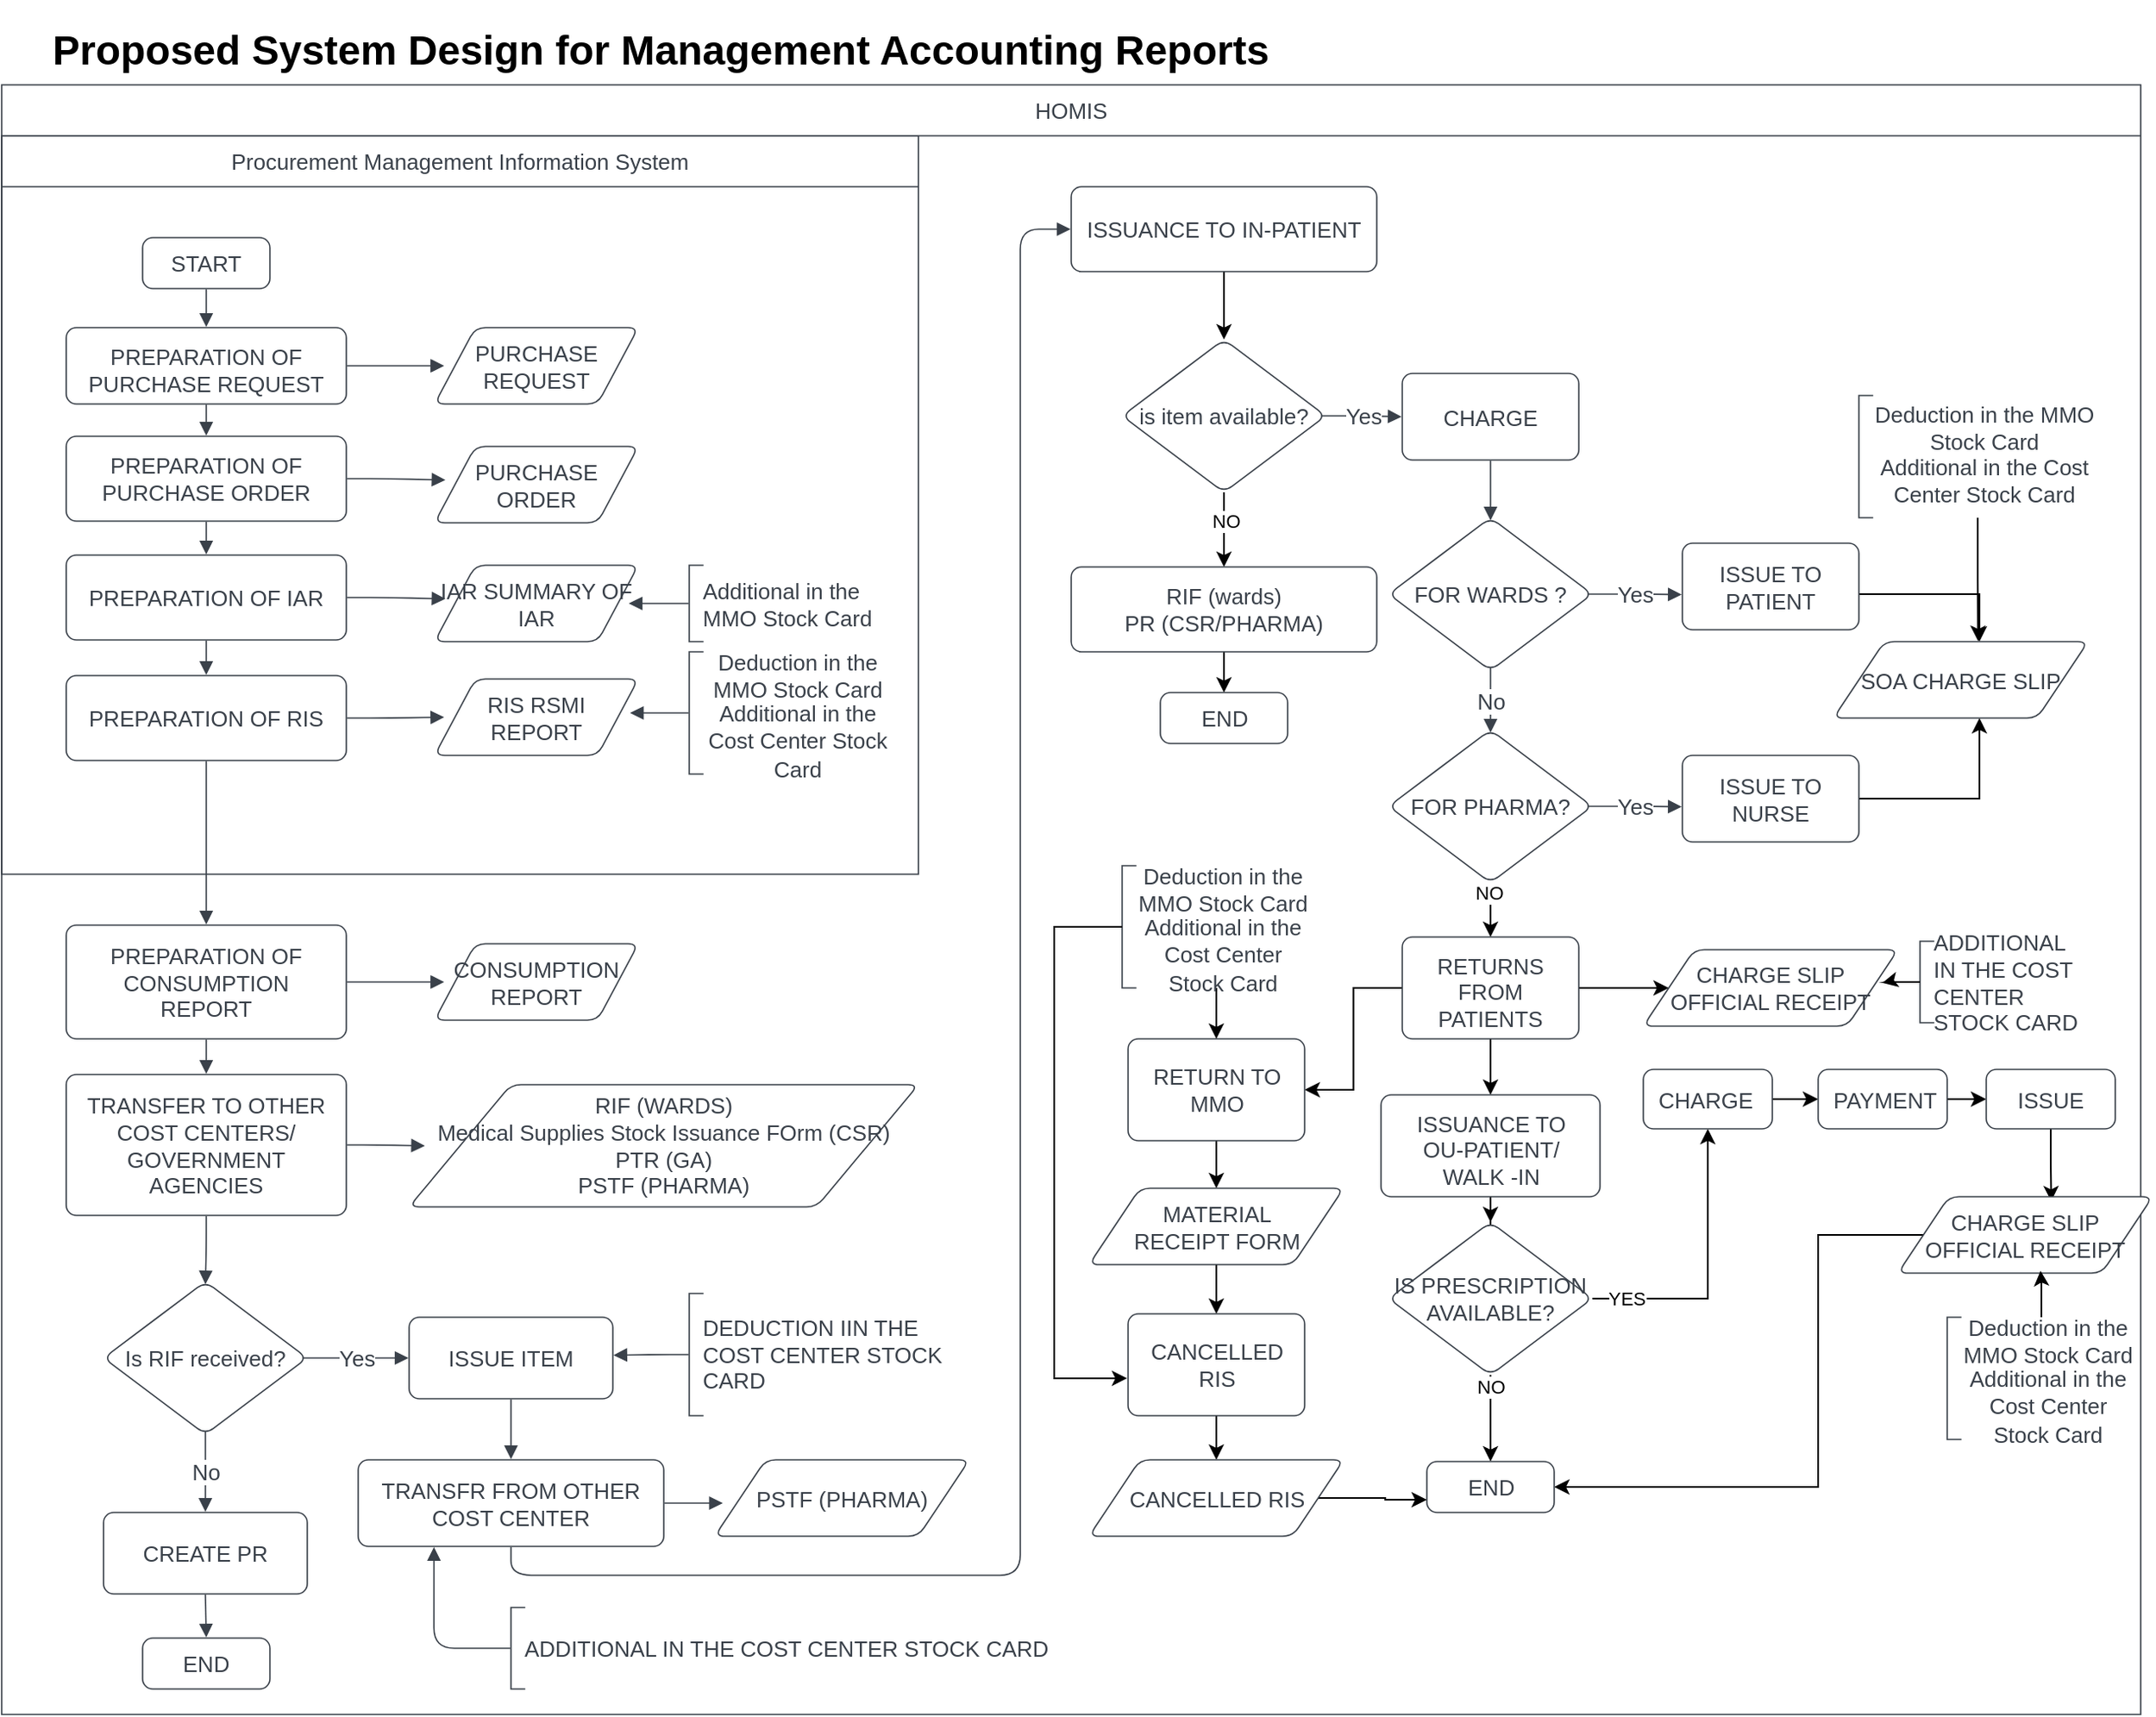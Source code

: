 <mxfile version="21.5.0" type="github">
  <diagram name="Page-1" id="J0lyRj6n2_-u4ndbuz0H">
    <mxGraphModel dx="1195" dy="1730" grid="1" gridSize="10" guides="1" tooltips="1" connect="1" arrows="1" fold="1" page="1" pageScale="1" pageWidth="850" pageHeight="1100" math="0" shadow="0">
      <root>
        <mxCell id="0" />
        <mxCell id="1" parent="0" />
        <mxCell id="qVswXqrrGsFflSgT77Yx-1" value="" style="fillColor=none;strokeColor=none;pointerEvents=0;fontStyle=0;html=1;whiteSpace=wrap;container=1;collapsible=0;childLayout=stackLayout;resizeParent=1;dropTarget=0;fontSize=13;spacing=0;strokeOpacity=100;fillOpacity=100;rounded=1;absoluteArcSize=1;arcSize=12;strokeWidth=0.8;" vertex="1" parent="1">
          <mxGeometry x="30" y="60" width="540" height="435" as="geometry" />
        </mxCell>
        <mxCell id="qVswXqrrGsFflSgT77Yx-2" value="Procurement Management Information System" style="swimlane;html=1;whiteSpace=wrap;connectable=0;fontStyle=0;startSize=30;dropTarget=0;rounded=0;spacing=0;strokeColor=#3a414a;strokeOpacity=100;fillOpacity=100;fillColor=#ffffff;strokeWidth=0.8;container=1;pointerEvents=0;collapsible=0;recursiveResize=0;fontSize=13;fontColor=#3a414a;align=center;" vertex="1" parent="qVswXqrrGsFflSgT77Yx-1">
          <mxGeometry width="540" height="435" as="geometry" />
        </mxCell>
        <mxCell id="qVswXqrrGsFflSgT77Yx-3" value="START" style="html=1;overflow=block;blockSpacing=1;whiteSpace=wrap;fontSize=13;fontColor=#3a414a;align=center;spacing=3.8;strokeColor=#3a414a;strokeOpacity=100;fillOpacity=100;rounded=1;absoluteArcSize=1;arcSize=12;fillColor=#ffffff;strokeWidth=0.8;lucidId=2fs9UQbkpLP_;" vertex="1" parent="1">
          <mxGeometry x="113" y="120" width="75" height="30" as="geometry" />
        </mxCell>
        <mxCell id="qVswXqrrGsFflSgT77Yx-4" value="PREPARATION OF PURCHASE REQUEST" style="html=1;overflow=block;blockSpacing=1;whiteSpace=wrap;fontSize=13;fontColor=#3a414a;align=center;spacing=9;strokeColor=#3a414a;strokeOpacity=100;fillOpacity=100;rounded=1;absoluteArcSize=1;arcSize=12;fillColor=#ffffff;strokeWidth=0.8;lucidId=ogs9_VXGJzux;" vertex="1" parent="1">
          <mxGeometry x="68" y="173" width="165" height="45" as="geometry" />
        </mxCell>
        <mxCell id="qVswXqrrGsFflSgT77Yx-5" value="PREPARATION OF PURCHASE ORDER" style="html=1;overflow=block;blockSpacing=1;whiteSpace=wrap;fontSize=13;fontColor=#3a414a;align=center;spacing=9;strokeColor=#3a414a;strokeOpacity=100;fillOpacity=100;rounded=1;absoluteArcSize=1;arcSize=12;fillColor=#ffffff;strokeWidth=0.8;lucidId=Ehs9~Ryh2CZX;" vertex="1" parent="1">
          <mxGeometry x="68" y="237" width="165" height="50" as="geometry" />
        </mxCell>
        <mxCell id="qVswXqrrGsFflSgT77Yx-6" value="" style="html=1;jettySize=18;whiteSpace=wrap;fontSize=13;strokeColor=#3a414a;strokeOpacity=100;strokeWidth=0.8;rounded=1;arcSize=24;edgeStyle=orthogonalEdgeStyle;startArrow=none;endArrow=block;endFill=1;exitX=0.5;exitY=1.013;exitPerimeter=0;entryX=0.5;entryY=-0.008;entryPerimeter=0;lucidId=0Ts9bPCegK2P;" edge="1" parent="1" source="qVswXqrrGsFflSgT77Yx-3" target="qVswXqrrGsFflSgT77Yx-4">
          <mxGeometry width="100" height="100" relative="1" as="geometry">
            <Array as="points" />
          </mxGeometry>
        </mxCell>
        <mxCell id="qVswXqrrGsFflSgT77Yx-7" value="" style="html=1;jettySize=18;whiteSpace=wrap;fontSize=13;strokeColor=#3a414a;strokeOpacity=100;strokeWidth=0.8;rounded=1;arcSize=24;edgeStyle=orthogonalEdgeStyle;startArrow=none;endArrow=block;endFill=1;exitX=0.5;exitY=1.008;exitPerimeter=0;entryX=0.5;entryY=-0.007;entryPerimeter=0;lucidId=-Ts9mlz6nutN;" edge="1" parent="1" source="qVswXqrrGsFflSgT77Yx-4" target="qVswXqrrGsFflSgT77Yx-5">
          <mxGeometry width="100" height="100" relative="1" as="geometry">
            <Array as="points" />
          </mxGeometry>
        </mxCell>
        <mxCell id="qVswXqrrGsFflSgT77Yx-8" value="PURCHASE REQUEST" style="html=1;overflow=block;blockSpacing=1;whiteSpace=wrap;shape=parallelogram;perimeter=parallelogramPerimeter;anchorPointDirection=0;fontSize=13;fontColor=#3a414a;align=center;spacing=3.8;strokeColor=#3a414a;strokeOpacity=100;fillOpacity=100;rounded=1;absoluteArcSize=1;arcSize=12;fillColor=#ffffff;strokeWidth=0.8;lucidId=UVs9wLl9qu2Y;" vertex="1" parent="1">
          <mxGeometry x="285" y="173" width="120" height="45" as="geometry" />
        </mxCell>
        <mxCell id="qVswXqrrGsFflSgT77Yx-9" value="PURCHASE ORDER" style="html=1;overflow=block;blockSpacing=1;whiteSpace=wrap;shape=parallelogram;perimeter=parallelogramPerimeter;anchorPointDirection=0;fontSize=13;fontColor=#3a414a;align=center;spacing=3.8;strokeColor=#3a414a;strokeOpacity=100;fillOpacity=100;rounded=1;absoluteArcSize=1;arcSize=12;fillColor=#ffffff;strokeWidth=0.8;lucidId=-Vs9KuD~k-B.;" vertex="1" parent="1">
          <mxGeometry x="285" y="243" width="120" height="45" as="geometry" />
        </mxCell>
        <mxCell id="qVswXqrrGsFflSgT77Yx-10" value="" style="html=1;jettySize=18;whiteSpace=wrap;fontSize=13;strokeColor=#3a414a;strokeOpacity=100;strokeWidth=0.8;rounded=1;arcSize=24;edgeStyle=orthogonalEdgeStyle;startArrow=none;endArrow=block;endFill=1;exitX=1.002;exitY=0.5;exitPerimeter=0;entryX=0.047;entryY=0.5;entryPerimeter=0;lucidId=wWs9zzer59Nv;" edge="1" parent="1" source="qVswXqrrGsFflSgT77Yx-4" target="qVswXqrrGsFflSgT77Yx-8">
          <mxGeometry width="100" height="100" relative="1" as="geometry">
            <Array as="points" />
          </mxGeometry>
        </mxCell>
        <mxCell id="qVswXqrrGsFflSgT77Yx-11" value="" style="html=1;jettySize=18;whiteSpace=wrap;fontSize=13;strokeColor=#3a414a;strokeOpacity=100;strokeWidth=0.8;rounded=1;arcSize=24;edgeStyle=orthogonalEdgeStyle;startArrow=none;endArrow=block;endFill=1;exitX=1.002;exitY=0.5;exitPerimeter=0;entryX=0.053;entryY=0.44;entryPerimeter=0;lucidId=BWs9Htznbsrv;" edge="1" parent="1" source="qVswXqrrGsFflSgT77Yx-5" target="qVswXqrrGsFflSgT77Yx-9">
          <mxGeometry width="100" height="100" relative="1" as="geometry">
            <Array as="points" />
          </mxGeometry>
        </mxCell>
        <mxCell id="qVswXqrrGsFflSgT77Yx-12" value="PREPARATION OF IAR" style="html=1;overflow=block;blockSpacing=1;whiteSpace=wrap;fontSize=13;fontColor=#3a414a;align=center;spacing=9;strokeColor=#3a414a;strokeOpacity=100;fillOpacity=100;rounded=1;absoluteArcSize=1;arcSize=12;fillColor=#ffffff;strokeWidth=0.8;lucidId=RXs9OeCp4kVb;" vertex="1" parent="1">
          <mxGeometry x="68" y="307" width="165" height="50" as="geometry" />
        </mxCell>
        <mxCell id="qVswXqrrGsFflSgT77Yx-13" value="IAR SUMMARY OF IAR" style="html=1;overflow=block;blockSpacing=1;whiteSpace=wrap;shape=parallelogram;perimeter=parallelogramPerimeter;anchorPointDirection=0;fontSize=13;fontColor=#3a414a;align=center;spacing=3.8;strokeColor=#3a414a;strokeOpacity=100;fillOpacity=100;rounded=1;absoluteArcSize=1;arcSize=12;fillColor=#ffffff;strokeWidth=0.8;lucidId=gYs9m8~hJAxD;" vertex="1" parent="1">
          <mxGeometry x="285" y="313" width="120" height="45" as="geometry" />
        </mxCell>
        <mxCell id="qVswXqrrGsFflSgT77Yx-14" value="" style="html=1;jettySize=18;whiteSpace=wrap;fontSize=13;strokeColor=#3a414a;strokeOpacity=100;strokeWidth=0.8;rounded=1;arcSize=24;edgeStyle=orthogonalEdgeStyle;startArrow=none;endArrow=block;endFill=1;exitX=1.002;exitY=0.5;exitPerimeter=0;entryX=0.053;entryY=0.44;entryPerimeter=0;lucidId=yYs9_ldrX1Fi;" edge="1" parent="1" source="qVswXqrrGsFflSgT77Yx-12" target="qVswXqrrGsFflSgT77Yx-13">
          <mxGeometry width="100" height="100" relative="1" as="geometry">
            <Array as="points" />
          </mxGeometry>
        </mxCell>
        <mxCell id="qVswXqrrGsFflSgT77Yx-15" value="PREPARATION OF RIS" style="html=1;overflow=block;blockSpacing=1;whiteSpace=wrap;fontSize=13;fontColor=#3a414a;align=center;spacing=9;strokeColor=#3a414a;strokeOpacity=100;fillOpacity=100;rounded=1;absoluteArcSize=1;arcSize=12;fillColor=#ffffff;strokeWidth=0.8;lucidId=OYs974KPALUt;" vertex="1" parent="1">
          <mxGeometry x="68" y="378" width="165" height="50" as="geometry" />
        </mxCell>
        <mxCell id="qVswXqrrGsFflSgT77Yx-16" value="RIS RSMI REPORT" style="html=1;overflow=block;blockSpacing=1;whiteSpace=wrap;shape=parallelogram;perimeter=parallelogramPerimeter;anchorPointDirection=0;fontSize=13;fontColor=#3a414a;align=center;spacing=3.8;strokeColor=#3a414a;strokeOpacity=100;fillOpacity=100;rounded=1;absoluteArcSize=1;arcSize=12;fillColor=#ffffff;strokeWidth=0.8;lucidId=5Ys9VWO-W1IM;" vertex="1" parent="1">
          <mxGeometry x="285" y="380" width="120" height="45" as="geometry" />
        </mxCell>
        <mxCell id="qVswXqrrGsFflSgT77Yx-17" value="" style="html=1;jettySize=18;whiteSpace=wrap;fontSize=13;strokeColor=#3a414a;strokeOpacity=100;strokeWidth=0.8;rounded=1;arcSize=24;edgeStyle=orthogonalEdgeStyle;startArrow=none;endArrow=block;endFill=1;exitX=1.002;exitY=0.5;exitPerimeter=0;entryX=0.047;entryY=0.5;entryPerimeter=0;lucidId=eZs9JbDSxy5_;" edge="1" parent="1" source="qVswXqrrGsFflSgT77Yx-15" target="qVswXqrrGsFflSgT77Yx-16">
          <mxGeometry width="100" height="100" relative="1" as="geometry">
            <Array as="points" />
          </mxGeometry>
        </mxCell>
        <mxCell id="qVswXqrrGsFflSgT77Yx-18" value="Additional in the MMO Stock Card" style="group;spacingLeft=8;align=left;spacing=0;strokeColor=none;whiteSpace=wrap;fontSize=13;fontColor=#3a414a;strokeOpacity=100;fillOpacity=0;rounded=1;absoluteArcSize=1;arcSize=12;fillColor=#ffffff;strokeWidth=0.8;verticalAlign=middle;html=1;" vertex="1" parent="1">
          <mxGeometry x="435" y="313" width="120" height="45" as="geometry" />
        </mxCell>
        <mxCell id="qVswXqrrGsFflSgT77Yx-19" value="" style="shape=partialRectangle;right=0;fillColor=none;whiteSpace=wrap;fontSize=13;fontColor=#3a414a;align=center;strokeColor=#3a414a;strokeWidth=0.8;" vertex="1" parent="qVswXqrrGsFflSgT77Yx-18">
          <mxGeometry width="8" height="45" relative="1" as="geometry" />
        </mxCell>
        <mxCell id="qVswXqrrGsFflSgT77Yx-20" value="" style="html=1;jettySize=18;whiteSpace=wrap;fontSize=13;strokeColor=#3a414a;strokeOpacity=100;strokeWidth=0.8;rounded=1;arcSize=24;edgeStyle=orthogonalEdgeStyle;startArrow=none;endArrow=block;endFill=1;exitX=-0.003;exitY=0.5;exitPerimeter=0;entryX=0.953;entryY=0.5;entryPerimeter=0;lucidId=xZs9WXEUDVAi;" edge="1" parent="1" source="qVswXqrrGsFflSgT77Yx-18" target="qVswXqrrGsFflSgT77Yx-13">
          <mxGeometry width="100" height="100" relative="1" as="geometry">
            <Array as="points" />
          </mxGeometry>
        </mxCell>
        <mxCell id="qVswXqrrGsFflSgT77Yx-21" value="&lt;div style=&quot;display: flex; justify-content: center; text-align: center; align-items: baseline; font-size: 0; line-height: 1.25;margin-top: -2px;&quot;&gt;&lt;span&gt;&lt;span style=&quot;font-size:13px;color:#3a414a;&quot;&gt;Deduction in the MMO Stock Card&#xa;&lt;/span&gt;&lt;/span&gt;&lt;/div&gt;&lt;div style=&quot;display: flex; justify-content: center; text-align: center; align-items: baseline; font-size: 0; line-height: 1.25;margin-top: -2px;&quot;&gt;&lt;span&gt;&lt;span style=&quot;font-size:13px;color:#3a414a;&quot;&gt;Additional in the Cost Center Stock Card&lt;/span&gt;&lt;/span&gt;&lt;/div&gt;" style="group;spacingLeft=8;align=left;spacing=0;strokeColor=none;whiteSpace=wrap;overflow=block;blockSpacing=1;html=1;fontSize=13;strokeOpacity=100;fillOpacity=0;rounded=1;absoluteArcSize=1;arcSize=12;fillColor=#ffffff;strokeWidth=0.8;verticalAlign=middle;" vertex="1" parent="1">
          <mxGeometry x="435" y="364" width="120" height="72" as="geometry" />
        </mxCell>
        <mxCell id="qVswXqrrGsFflSgT77Yx-22" value="" style="shape=partialRectangle;right=0;fillColor=none;whiteSpace=wrap;overflow=block;blockSpacing=1;html=1;fontSize=13;strokeColor=#3a414a;strokeWidth=0.8;" vertex="1" parent="qVswXqrrGsFflSgT77Yx-21">
          <mxGeometry width="8" height="72" relative="1" as="geometry" />
        </mxCell>
        <mxCell id="qVswXqrrGsFflSgT77Yx-23" value="" style="html=1;jettySize=18;whiteSpace=wrap;fontSize=13;strokeColor=#3a414a;strokeOpacity=100;strokeWidth=0.8;rounded=1;arcSize=24;edgeStyle=orthogonalEdgeStyle;startArrow=none;endArrow=block;endFill=1;exitX=-0.003;exitY=0.5;exitPerimeter=0;entryX=0.959;entryY=0.44;entryPerimeter=0;lucidId=.Zs9wa_sZbOn;" edge="1" parent="1" source="qVswXqrrGsFflSgT77Yx-21" target="qVswXqrrGsFflSgT77Yx-16">
          <mxGeometry width="100" height="100" relative="1" as="geometry">
            <Array as="points" />
          </mxGeometry>
        </mxCell>
        <mxCell id="qVswXqrrGsFflSgT77Yx-24" value="" style="html=1;jettySize=18;whiteSpace=wrap;fontSize=13;strokeColor=#3a414a;strokeOpacity=100;strokeWidth=0.8;rounded=1;arcSize=24;edgeStyle=orthogonalEdgeStyle;startArrow=none;endArrow=block;endFill=1;exitX=0.5;exitY=1.007;exitPerimeter=0;entryX=0.5;entryY=-0.007;entryPerimeter=0;lucidId=w4s9.SIj1D_p;" edge="1" parent="1" source="qVswXqrrGsFflSgT77Yx-5" target="qVswXqrrGsFflSgT77Yx-12">
          <mxGeometry width="100" height="100" relative="1" as="geometry">
            <Array as="points" />
          </mxGeometry>
        </mxCell>
        <mxCell id="qVswXqrrGsFflSgT77Yx-25" value="" style="html=1;jettySize=18;whiteSpace=wrap;fontSize=13;strokeColor=#3a414a;strokeOpacity=100;strokeWidth=0.8;rounded=1;arcSize=24;edgeStyle=orthogonalEdgeStyle;startArrow=none;endArrow=block;endFill=1;exitX=0.5;exitY=1.007;exitPerimeter=0;entryX=0.5;entryY=-0.007;entryPerimeter=0;lucidId=x4s9VvWTqHpb;" edge="1" parent="1" source="qVswXqrrGsFflSgT77Yx-12" target="qVswXqrrGsFflSgT77Yx-15">
          <mxGeometry width="100" height="100" relative="1" as="geometry">
            <Array as="points" />
          </mxGeometry>
        </mxCell>
        <mxCell id="qVswXqrrGsFflSgT77Yx-26" value="" style="fillColor=none;strokeColor=none;pointerEvents=0;fontStyle=0;html=1;whiteSpace=wrap;container=1;collapsible=0;childLayout=stackLayout;resizeParent=1;dropTarget=0;fontSize=13;spacing=0;strokeOpacity=100;fillOpacity=100;rounded=1;absoluteArcSize=1;arcSize=12;strokeWidth=0.8;" vertex="1" parent="1">
          <mxGeometry x="30" y="30" width="1260" height="960" as="geometry" />
        </mxCell>
        <mxCell id="qVswXqrrGsFflSgT77Yx-27" value="HOMIS" style="swimlane;html=1;whiteSpace=wrap;connectable=0;fontStyle=0;startSize=30;dropTarget=0;rounded=0;spacing=0;strokeColor=#3a414a;strokeOpacity=100;fillOpacity=100;fillColor=#ffffff;strokeWidth=0.8;container=1;pointerEvents=0;collapsible=0;recursiveResize=0;fontSize=13;fontColor=#3a414a;align=center;" vertex="1" parent="qVswXqrrGsFflSgT77Yx-26">
          <mxGeometry width="1260" height="960" as="geometry" />
        </mxCell>
        <mxCell id="qVswXqrrGsFflSgT77Yx-28" value="PREPARATION OF CONSUMPTION REPORT" style="html=1;overflow=block;blockSpacing=1;whiteSpace=wrap;fontSize=13;fontColor=#3a414a;align=center;spacing=9;strokeColor=#3a414a;strokeOpacity=100;fillOpacity=100;rounded=1;absoluteArcSize=1;arcSize=12;fillColor=#ffffff;strokeWidth=0.8;lucidId=Q~s96_Juavc6;" vertex="1" parent="1">
          <mxGeometry x="68" y="525" width="165" height="67" as="geometry" />
        </mxCell>
        <mxCell id="qVswXqrrGsFflSgT77Yx-29" value="CONSUMPTION REPORT" style="html=1;overflow=block;blockSpacing=1;whiteSpace=wrap;shape=parallelogram;perimeter=parallelogramPerimeter;anchorPointDirection=0;fontSize=13;fontColor=#3a414a;align=center;spacing=3.8;strokeColor=#3a414a;strokeOpacity=100;fillOpacity=100;rounded=1;absoluteArcSize=1;arcSize=12;fillColor=#ffffff;strokeWidth=0.8;lucidId=cat9wbox5pRk;" vertex="1" parent="1">
          <mxGeometry x="285" y="536" width="120" height="45" as="geometry" />
        </mxCell>
        <mxCell id="qVswXqrrGsFflSgT77Yx-30" value="" style="html=1;jettySize=18;whiteSpace=wrap;fontSize=13;strokeColor=#3a414a;strokeOpacity=100;strokeWidth=0.8;rounded=1;arcSize=24;edgeStyle=orthogonalEdgeStyle;startArrow=none;endArrow=block;endFill=1;exitX=1.002;exitY=0.5;exitPerimeter=0;entryX=0.047;entryY=0.5;entryPerimeter=0;lucidId=uat9p2yoiB9k;" edge="1" parent="1" source="qVswXqrrGsFflSgT77Yx-28" target="qVswXqrrGsFflSgT77Yx-29">
          <mxGeometry width="100" height="100" relative="1" as="geometry">
            <Array as="points" />
          </mxGeometry>
        </mxCell>
        <mxCell id="qVswXqrrGsFflSgT77Yx-31" value="" style="html=1;jettySize=18;whiteSpace=wrap;fontSize=13;strokeColor=#3a414a;strokeOpacity=100;strokeWidth=0.8;rounded=1;arcSize=24;edgeStyle=orthogonalEdgeStyle;startArrow=none;endArrow=block;endFill=1;exitX=0.5;exitY=1.007;exitPerimeter=0;entryX=0.5;entryY=-0.006;entryPerimeter=0;lucidId=wat98_EdCrYG;" edge="1" parent="1" source="qVswXqrrGsFflSgT77Yx-15" target="qVswXqrrGsFflSgT77Yx-28">
          <mxGeometry width="100" height="100" relative="1" as="geometry">
            <Array as="points" />
          </mxGeometry>
        </mxCell>
        <mxCell id="qVswXqrrGsFflSgT77Yx-32" value="TRANSFER TO OTHER COST CENTERS/ GOVERNMENT AGENCIES" style="html=1;overflow=block;blockSpacing=1;whiteSpace=wrap;fontSize=13;fontColor=#3a414a;align=center;spacing=9;strokeColor=#3a414a;strokeOpacity=100;fillOpacity=100;rounded=1;absoluteArcSize=1;arcSize=12;fillColor=#ffffff;strokeWidth=0.8;lucidId=tfu9wpe_qvPN;" vertex="1" parent="1">
          <mxGeometry x="68" y="613" width="165" height="83" as="geometry" />
        </mxCell>
        <mxCell id="qVswXqrrGsFflSgT77Yx-33" value="RIF (WARDS)&#xa;Medical Supplies Stock Issuance FOrm (CSR)&#xa;PTR (GA)&#xa;PSTF (PHARMA)" style="html=1;overflow=block;blockSpacing=1;whiteSpace=wrap;shape=parallelogram;perimeter=parallelogramPerimeter;anchorPointDirection=0;fontSize=13;fontColor=#3a414a;align=center;spacing=3.8;strokeColor=#3a414a;strokeOpacity=100;fillOpacity=100;rounded=1;absoluteArcSize=1;arcSize=12;fillColor=#ffffff;strokeWidth=0.8;lucidId=sou9oJ5IqE8S;" vertex="1" parent="1">
          <mxGeometry x="270" y="619" width="300" height="72" as="geometry" />
        </mxCell>
        <mxCell id="qVswXqrrGsFflSgT77Yx-34" value="Is RIF received?" style="html=1;overflow=block;blockSpacing=1;whiteSpace=wrap;rhombus;fontSize=13;fontColor=#3a414a;align=center;spacing=3.8;strokeColor=#3a414a;strokeOpacity=100;fillOpacity=100;rounded=1;absoluteArcSize=1;arcSize=12;fillColor=#ffffff;strokeWidth=0.8;lucidId=3qu98~ENVov0;" vertex="1" parent="1">
          <mxGeometry x="90" y="735" width="120" height="90" as="geometry" />
        </mxCell>
        <mxCell id="qVswXqrrGsFflSgT77Yx-35" value="ISSUE  ITEM" style="html=1;overflow=block;blockSpacing=1;whiteSpace=wrap;fontSize=13;fontColor=#3a414a;align=center;spacing=9;strokeColor=#3a414a;strokeOpacity=100;fillOpacity=100;rounded=1;absoluteArcSize=1;arcSize=12;fillColor=#ffffff;strokeWidth=0.8;lucidId=iru9HRXgenJy;" vertex="1" parent="1">
          <mxGeometry x="270" y="756" width="120" height="48" as="geometry" />
        </mxCell>
        <mxCell id="qVswXqrrGsFflSgT77Yx-36" value="TRANSFR FROM OTHER COST CENTER" style="html=1;overflow=block;blockSpacing=1;whiteSpace=wrap;fontSize=13;fontColor=#3a414a;align=center;spacing=9;strokeColor=#3a414a;strokeOpacity=100;fillOpacity=100;rounded=1;absoluteArcSize=1;arcSize=12;fillColor=#ffffff;strokeWidth=0.8;lucidId=yru9BI_C46Rq;" vertex="1" parent="1">
          <mxGeometry x="240" y="840" width="180" height="51" as="geometry" />
        </mxCell>
        <mxCell id="qVswXqrrGsFflSgT77Yx-37" value="" style="html=1;jettySize=18;whiteSpace=wrap;fontSize=13;fontColor=#3a414a;align=center;strokeColor=#3a414a;strokeOpacity=100;strokeWidth=0.8;rounded=1;arcSize=24;edgeStyle=orthogonalEdgeStyle;startArrow=none;endArrow=block;endFill=1;exitX=0.978;exitY=0.5;exitPerimeter=0;entryX=-0.003;entryY=0.5;entryPerimeter=0;lucidId=0ru9S0YmPoFF;" edge="1" parent="1" source="qVswXqrrGsFflSgT77Yx-34" target="qVswXqrrGsFflSgT77Yx-35">
          <mxGeometry width="100" height="100" relative="1" as="geometry">
            <Array as="points" />
          </mxGeometry>
        </mxCell>
        <mxCell id="qVswXqrrGsFflSgT77Yx-38" value="Yes" style="text;html=1;resizable=0;labelBackgroundColor=default;align=center;verticalAlign=middle;fontColor=#3a414a;fontSize=13;" vertex="1" parent="qVswXqrrGsFflSgT77Yx-37">
          <mxGeometry relative="1" as="geometry" />
        </mxCell>
        <mxCell id="qVswXqrrGsFflSgT77Yx-39" value="" style="html=1;jettySize=18;whiteSpace=wrap;fontSize=13;strokeColor=#3a414a;strokeOpacity=100;strokeWidth=0.8;rounded=1;arcSize=24;edgeStyle=orthogonalEdgeStyle;startArrow=none;endArrow=block;endFill=1;exitX=0.5;exitY=1.008;exitPerimeter=0;entryX=0.5;entryY=-0.007;entryPerimeter=0;lucidId=4ru9upwnKS6v;" edge="1" parent="1" source="qVswXqrrGsFflSgT77Yx-35" target="qVswXqrrGsFflSgT77Yx-36">
          <mxGeometry width="100" height="100" relative="1" as="geometry">
            <Array as="points" />
          </mxGeometry>
        </mxCell>
        <mxCell id="qVswXqrrGsFflSgT77Yx-40" value="CREATE PR" style="html=1;overflow=block;blockSpacing=1;whiteSpace=wrap;fontSize=13;fontColor=#3a414a;align=center;spacing=9;strokeColor=#3a414a;strokeOpacity=100;fillOpacity=100;rounded=1;absoluteArcSize=1;arcSize=12;fillColor=#ffffff;strokeWidth=0.8;lucidId=6ru9WDsL1yxc;" vertex="1" parent="1">
          <mxGeometry x="90" y="871" width="120" height="48" as="geometry" />
        </mxCell>
        <mxCell id="qVswXqrrGsFflSgT77Yx-41" value="" style="html=1;jettySize=18;whiteSpace=wrap;fontSize=13;fontColor=#3a414a;align=center;strokeColor=#3a414a;strokeOpacity=100;strokeWidth=0.8;rounded=1;arcSize=24;edgeStyle=orthogonalEdgeStyle;startArrow=none;endArrow=block;endFill=1;exitX=0.5;exitY=0.982;exitPerimeter=0;entryX=0.5;entryY=-0.008;entryPerimeter=0;lucidId=ksu9iWxXC00J;" edge="1" parent="1" source="qVswXqrrGsFflSgT77Yx-34" target="qVswXqrrGsFflSgT77Yx-40">
          <mxGeometry width="100" height="100" relative="1" as="geometry">
            <Array as="points" />
          </mxGeometry>
        </mxCell>
        <mxCell id="qVswXqrrGsFflSgT77Yx-42" value="No" style="text;html=1;resizable=0;labelBackgroundColor=default;align=center;verticalAlign=middle;fontColor=#3a414a;fontSize=13;" vertex="1" parent="qVswXqrrGsFflSgT77Yx-41">
          <mxGeometry relative="1" as="geometry" />
        </mxCell>
        <mxCell id="qVswXqrrGsFflSgT77Yx-43" value="" style="html=1;jettySize=18;whiteSpace=wrap;fontSize=13;strokeColor=#3a414a;strokeOpacity=100;strokeWidth=0.8;rounded=1;arcSize=24;edgeStyle=orthogonalEdgeStyle;startArrow=none;endArrow=block;endFill=1;exitX=0.5;exitY=1.005;exitPerimeter=0;entryX=0.5;entryY=0.018;entryPerimeter=0;lucidId=usu94poN3Uah;" edge="1" parent="1" source="qVswXqrrGsFflSgT77Yx-32" target="qVswXqrrGsFflSgT77Yx-34">
          <mxGeometry width="100" height="100" relative="1" as="geometry">
            <Array as="points" />
          </mxGeometry>
        </mxCell>
        <mxCell id="qVswXqrrGsFflSgT77Yx-44" value="" style="html=1;jettySize=18;whiteSpace=wrap;fontSize=13;strokeColor=#3a414a;strokeOpacity=100;strokeWidth=0.8;rounded=1;arcSize=24;edgeStyle=orthogonalEdgeStyle;startArrow=none;endArrow=block;endFill=1;exitX=0.5;exitY=1.006;exitPerimeter=0;entryX=0.5;entryY=-0.005;entryPerimeter=0;lucidId=wsu9MURW3pB5;" edge="1" parent="1" source="qVswXqrrGsFflSgT77Yx-28" target="qVswXqrrGsFflSgT77Yx-32">
          <mxGeometry width="100" height="100" relative="1" as="geometry">
            <Array as="points" />
          </mxGeometry>
        </mxCell>
        <mxCell id="qVswXqrrGsFflSgT77Yx-45" value="" style="html=1;jettySize=18;whiteSpace=wrap;fontSize=13;strokeColor=#3a414a;strokeOpacity=100;strokeWidth=0.8;rounded=1;arcSize=24;edgeStyle=orthogonalEdgeStyle;startArrow=none;endArrow=block;endFill=1;exitX=1.002;exitY=0.5;exitPerimeter=0;entryX=0.031;entryY=0.5;entryPerimeter=0;lucidId=xsu9yYPlcHSz;" edge="1" parent="1" source="qVswXqrrGsFflSgT77Yx-32" target="qVswXqrrGsFflSgT77Yx-33">
          <mxGeometry width="100" height="100" relative="1" as="geometry">
            <Array as="points" />
          </mxGeometry>
        </mxCell>
        <mxCell id="qVswXqrrGsFflSgT77Yx-46" value="END" style="html=1;overflow=block;blockSpacing=1;whiteSpace=wrap;fontSize=13;fontColor=#3a414a;align=center;spacing=3.8;strokeColor=#3a414a;strokeOpacity=100;fillOpacity=100;rounded=1;absoluteArcSize=1;arcSize=12;fillColor=#ffffff;strokeWidth=0.8;lucidId=Yuu9mWWG0m_-;" vertex="1" parent="1">
          <mxGeometry x="113" y="945" width="75" height="30" as="geometry" />
        </mxCell>
        <mxCell id="qVswXqrrGsFflSgT77Yx-47" value="" style="html=1;jettySize=18;whiteSpace=wrap;fontSize=13;strokeColor=#3a414a;strokeOpacity=100;strokeWidth=0.8;rounded=1;arcSize=24;edgeStyle=orthogonalEdgeStyle;startArrow=none;endArrow=block;endFill=1;exitX=0.5;exitY=1.008;exitPerimeter=0;entryX=0.5;entryY=-0.012;entryPerimeter=0;lucidId=7uu9RsAGvIjR;" edge="1" parent="1" source="qVswXqrrGsFflSgT77Yx-40" target="qVswXqrrGsFflSgT77Yx-46">
          <mxGeometry width="100" height="100" relative="1" as="geometry">
            <Array as="points" />
          </mxGeometry>
        </mxCell>
        <mxCell id="qVswXqrrGsFflSgT77Yx-48" value="DEDUCTION IIN THE COST CENTER STOCK CARD" style="group;spacingLeft=8;align=left;spacing=0;strokeColor=none;whiteSpace=wrap;fontSize=13;fontColor=#3a414a;strokeOpacity=100;fillOpacity=0;rounded=1;absoluteArcSize=1;arcSize=12;fillColor=#ffffff;strokeWidth=0.8;verticalAlign=middle;html=1;" vertex="1" parent="1">
          <mxGeometry x="435" y="742" width="150" height="72" as="geometry" />
        </mxCell>
        <mxCell id="qVswXqrrGsFflSgT77Yx-49" value="" style="shape=partialRectangle;right=0;fillColor=none;whiteSpace=wrap;fontSize=13;fontColor=#3a414a;align=center;strokeColor=#3a414a;strokeWidth=0.8;" vertex="1" parent="qVswXqrrGsFflSgT77Yx-48">
          <mxGeometry width="8" height="72" relative="1" as="geometry" />
        </mxCell>
        <mxCell id="qVswXqrrGsFflSgT77Yx-50" value="" style="html=1;jettySize=18;whiteSpace=wrap;fontSize=13;strokeColor=#3a414a;strokeOpacity=100;strokeWidth=0.8;rounded=1;arcSize=24;edgeStyle=orthogonalEdgeStyle;startArrow=none;endArrow=block;endFill=1;exitX=-0.002;exitY=0.5;exitPerimeter=0;entryX=1.003;entryY=0.466;entryPerimeter=0;lucidId=5vu9_YG3k7If;" edge="1" parent="1" source="qVswXqrrGsFflSgT77Yx-48" target="qVswXqrrGsFflSgT77Yx-35">
          <mxGeometry width="100" height="100" relative="1" as="geometry">
            <Array as="points" />
          </mxGeometry>
        </mxCell>
        <mxCell id="qVswXqrrGsFflSgT77Yx-51" value="PSTF (PHARMA)" style="html=1;overflow=block;blockSpacing=1;whiteSpace=wrap;shape=parallelogram;perimeter=parallelogramPerimeter;anchorPointDirection=0;fontSize=13;fontColor=#3a414a;align=center;spacing=3.8;strokeColor=#3a414a;strokeOpacity=100;fillOpacity=100;rounded=1;absoluteArcSize=1;arcSize=12;fillColor=#ffffff;strokeWidth=0.8;lucidId=Qwu9850xb47S;" vertex="1" parent="1">
          <mxGeometry x="450" y="840" width="150" height="45" as="geometry" />
        </mxCell>
        <mxCell id="qVswXqrrGsFflSgT77Yx-52" value="" style="html=1;jettySize=18;whiteSpace=wrap;fontSize=13;strokeColor=#3a414a;strokeOpacity=100;strokeWidth=0.8;rounded=1;arcSize=24;edgeStyle=orthogonalEdgeStyle;startArrow=none;endArrow=block;endFill=1;exitX=1.002;exitY=0.5;exitPerimeter=0;entryX=0.032;entryY=0.562;entryPerimeter=0;lucidId=fxu9Xm6c6kgG;" edge="1" parent="1" source="qVswXqrrGsFflSgT77Yx-36" target="qVswXqrrGsFflSgT77Yx-51">
          <mxGeometry width="100" height="100" relative="1" as="geometry">
            <Array as="points" />
          </mxGeometry>
        </mxCell>
        <mxCell id="qVswXqrrGsFflSgT77Yx-53" value="ADDITIONAL IN THE COST CENTER STOCK CARD" style="group;spacingLeft=8;align=left;spacing=0;strokeColor=none;whiteSpace=wrap;fontSize=13;fontColor=#3a414a;strokeOpacity=100;fillOpacity=0;rounded=1;absoluteArcSize=1;arcSize=12;fillColor=#ffffff;strokeWidth=0.8;verticalAlign=middle;html=1;" vertex="1" parent="1">
          <mxGeometry x="330" y="927" width="345" height="48" as="geometry" />
        </mxCell>
        <mxCell id="qVswXqrrGsFflSgT77Yx-54" value="" style="shape=partialRectangle;right=0;fillColor=none;whiteSpace=wrap;fontSize=13;fontColor=#3a414a;align=center;strokeColor=#3a414a;strokeWidth=0.8;" vertex="1" parent="qVswXqrrGsFflSgT77Yx-53">
          <mxGeometry width="8" height="48" relative="1" as="geometry" />
        </mxCell>
        <mxCell id="qVswXqrrGsFflSgT77Yx-73" value="" style="edgeStyle=orthogonalEdgeStyle;rounded=0;orthogonalLoop=1;jettySize=auto;html=1;" edge="1" parent="1" source="qVswXqrrGsFflSgT77Yx-55" target="qVswXqrrGsFflSgT77Yx-57">
          <mxGeometry relative="1" as="geometry" />
        </mxCell>
        <mxCell id="qVswXqrrGsFflSgT77Yx-55" value="ISSUANCE TO IN-PATIENT" style="html=1;overflow=block;blockSpacing=1;whiteSpace=wrap;fontSize=13;fontColor=#3a414a;align=center;spacing=9;strokeColor=#3a414a;strokeOpacity=100;fillOpacity=100;rounded=1;absoluteArcSize=1;arcSize=12;fillColor=#ffffff;strokeWidth=0.8;lucidId=Uxu9QzvaQJ3w;" vertex="1" parent="1">
          <mxGeometry x="660" y="90" width="180" height="50" as="geometry" />
        </mxCell>
        <mxCell id="qVswXqrrGsFflSgT77Yx-56" value="" style="html=1;jettySize=18;whiteSpace=wrap;fontSize=13;strokeColor=#3a414a;strokeOpacity=100;strokeWidth=0.8;rounded=1;arcSize=24;edgeStyle=orthogonalEdgeStyle;startArrow=none;endArrow=block;endFill=1;exitX=0.5;exitY=1.007;exitPerimeter=0;entryX=-0.002;entryY=0.5;entryPerimeter=0;lucidId=yCu9KLh0vfgo;" edge="1" parent="1" source="qVswXqrrGsFflSgT77Yx-36" target="qVswXqrrGsFflSgT77Yx-55">
          <mxGeometry width="100" height="100" relative="1" as="geometry">
            <Array as="points">
              <mxPoint x="330" y="908" />
              <mxPoint x="630" y="908" />
              <mxPoint x="630" y="115" />
            </Array>
          </mxGeometry>
        </mxCell>
        <mxCell id="qVswXqrrGsFflSgT77Yx-83" style="edgeStyle=orthogonalEdgeStyle;rounded=0;orthogonalLoop=1;jettySize=auto;html=1;entryX=0.5;entryY=0;entryDx=0;entryDy=0;" edge="1" parent="1" source="qVswXqrrGsFflSgT77Yx-57" target="qVswXqrrGsFflSgT77Yx-82">
          <mxGeometry relative="1" as="geometry" />
        </mxCell>
        <mxCell id="qVswXqrrGsFflSgT77Yx-84" value="NO" style="edgeLabel;html=1;align=center;verticalAlign=middle;resizable=0;points=[];" vertex="1" connectable="0" parent="qVswXqrrGsFflSgT77Yx-83">
          <mxGeometry x="-0.238" y="1" relative="1" as="geometry">
            <mxPoint as="offset" />
          </mxGeometry>
        </mxCell>
        <mxCell id="qVswXqrrGsFflSgT77Yx-57" value="is item available?" style="html=1;overflow=block;blockSpacing=1;whiteSpace=wrap;rhombus;fontSize=13;fontColor=#3a414a;align=center;spacing=3.8;strokeColor=#3a414a;strokeOpacity=100;fillOpacity=100;rounded=1;absoluteArcSize=1;arcSize=12;fillColor=#ffffff;strokeWidth=0.8;lucidId=tGu9fHu~7S7O;" vertex="1" parent="1">
          <mxGeometry x="690" y="180" width="120" height="90" as="geometry" />
        </mxCell>
        <mxCell id="qVswXqrrGsFflSgT77Yx-58" value="" style="html=1;jettySize=18;whiteSpace=wrap;fontSize=13;strokeColor=#3a414a;strokeOpacity=100;strokeWidth=0.8;rounded=1;arcSize=24;edgeStyle=orthogonalEdgeStyle;startArrow=none;endArrow=block;endFill=1;exitX=-0.001;exitY=0.5;exitPerimeter=0;entryX=0.248;entryY=1.007;entryPerimeter=0;lucidId=sHu9v8rAN634;" edge="1" parent="1" source="qVswXqrrGsFflSgT77Yx-53" target="qVswXqrrGsFflSgT77Yx-36">
          <mxGeometry width="100" height="100" relative="1" as="geometry">
            <Array as="points" />
          </mxGeometry>
        </mxCell>
        <mxCell id="qVswXqrrGsFflSgT77Yx-59" value="CHARGE" style="html=1;overflow=block;blockSpacing=1;whiteSpace=wrap;fontSize=13;fontColor=#3a414a;align=center;spacing=9;strokeColor=#3a414a;strokeOpacity=100;fillOpacity=100;rounded=1;absoluteArcSize=1;arcSize=12;fillColor=#ffffff;strokeWidth=0.8;lucidId=nIu9yDqbhLz-;" vertex="1" parent="1">
          <mxGeometry x="855" y="200" width="104" height="51" as="geometry" />
        </mxCell>
        <mxCell id="qVswXqrrGsFflSgT77Yx-60" value="" style="html=1;jettySize=18;whiteSpace=wrap;fontSize=13;fontColor=#3a414a;align=center;strokeColor=#3a414a;strokeOpacity=100;strokeWidth=0.8;rounded=1;arcSize=24;edgeStyle=orthogonalEdgeStyle;startArrow=none;endArrow=block;endFill=1;exitX=0.978;exitY=0.5;exitPerimeter=0;entryX=-0.004;entryY=0.5;entryPerimeter=0;lucidId=CIu9B40_vns7;" edge="1" parent="1" source="qVswXqrrGsFflSgT77Yx-57" target="qVswXqrrGsFflSgT77Yx-59">
          <mxGeometry width="100" height="100" relative="1" as="geometry">
            <Array as="points" />
          </mxGeometry>
        </mxCell>
        <mxCell id="qVswXqrrGsFflSgT77Yx-61" value="Yes" style="text;html=1;resizable=0;labelBackgroundColor=default;align=center;verticalAlign=middle;fontColor=#3a414a;fontSize=13;" vertex="1" parent="qVswXqrrGsFflSgT77Yx-60">
          <mxGeometry relative="1" as="geometry" />
        </mxCell>
        <mxCell id="qVswXqrrGsFflSgT77Yx-62" value="FOR WARDS ?" style="html=1;overflow=block;blockSpacing=1;whiteSpace=wrap;rhombus;fontSize=13;fontColor=#3a414a;align=center;spacing=3.8;strokeColor=#3a414a;strokeOpacity=100;fillOpacity=100;rounded=1;absoluteArcSize=1;arcSize=12;fillColor=#ffffff;strokeWidth=0.8;lucidId=IIu9RPXVfeZ7;" vertex="1" parent="1">
          <mxGeometry x="847" y="285" width="120" height="90" as="geometry" />
        </mxCell>
        <mxCell id="qVswXqrrGsFflSgT77Yx-79" style="edgeStyle=orthogonalEdgeStyle;rounded=0;orthogonalLoop=1;jettySize=auto;html=1;" edge="1" parent="1" source="qVswXqrrGsFflSgT77Yx-63" target="qVswXqrrGsFflSgT77Yx-78">
          <mxGeometry relative="1" as="geometry">
            <Array as="points">
              <mxPoint x="1195" y="330" />
            </Array>
          </mxGeometry>
        </mxCell>
        <mxCell id="qVswXqrrGsFflSgT77Yx-63" value="ISSUE TO PATIENT" style="html=1;overflow=block;blockSpacing=1;whiteSpace=wrap;fontSize=13;fontColor=#3a414a;align=center;spacing=9;strokeColor=#3a414a;strokeOpacity=100;fillOpacity=100;rounded=1;absoluteArcSize=1;arcSize=12;fillColor=#ffffff;strokeWidth=0.8;lucidId=cJu99ERBxhMy;" vertex="1" parent="1">
          <mxGeometry x="1020" y="300" width="104" height="51" as="geometry" />
        </mxCell>
        <mxCell id="qVswXqrrGsFflSgT77Yx-64" value="" style="html=1;jettySize=18;whiteSpace=wrap;fontSize=13;fontColor=#3a414a;align=center;strokeColor=#3a414a;strokeOpacity=100;strokeWidth=0.8;rounded=1;arcSize=24;edgeStyle=orthogonalEdgeStyle;startArrow=none;endArrow=block;endFill=1;exitX=0.978;exitY=0.5;exitPerimeter=0;entryX=-0.004;entryY=0.593;entryPerimeter=0;lucidId=hJu9C~hIxJwX;" edge="1" parent="1" source="qVswXqrrGsFflSgT77Yx-62" target="qVswXqrrGsFflSgT77Yx-63">
          <mxGeometry width="100" height="100" relative="1" as="geometry">
            <Array as="points" />
          </mxGeometry>
        </mxCell>
        <mxCell id="qVswXqrrGsFflSgT77Yx-65" value="Yes" style="text;html=1;resizable=0;labelBackgroundColor=default;align=center;verticalAlign=middle;fontColor=#3a414a;fontSize=13;" vertex="1" parent="qVswXqrrGsFflSgT77Yx-64">
          <mxGeometry relative="1" as="geometry" />
        </mxCell>
        <mxCell id="qVswXqrrGsFflSgT77Yx-66" value="" style="html=1;jettySize=18;whiteSpace=wrap;fontSize=13;strokeColor=#3a414a;strokeOpacity=100;strokeWidth=0.8;rounded=1;arcSize=24;edgeStyle=orthogonalEdgeStyle;startArrow=none;endArrow=block;endFill=1;exitX=0.5;exitY=1.007;exitPerimeter=0;entryX=0.5;entryY=0.018;entryPerimeter=0;lucidId=tJu9Cu~jug6U;" edge="1" parent="1" source="qVswXqrrGsFflSgT77Yx-59" target="qVswXqrrGsFflSgT77Yx-62">
          <mxGeometry width="100" height="100" relative="1" as="geometry">
            <Array as="points" />
          </mxGeometry>
        </mxCell>
        <mxCell id="qVswXqrrGsFflSgT77Yx-97" value="" style="edgeStyle=orthogonalEdgeStyle;rounded=0;orthogonalLoop=1;jettySize=auto;html=1;" edge="1" parent="1" source="qVswXqrrGsFflSgT77Yx-67" target="qVswXqrrGsFflSgT77Yx-94">
          <mxGeometry relative="1" as="geometry" />
        </mxCell>
        <mxCell id="qVswXqrrGsFflSgT77Yx-98" value="NO" style="edgeLabel;html=1;align=center;verticalAlign=middle;resizable=0;points=[];" vertex="1" connectable="0" parent="qVswXqrrGsFflSgT77Yx-97">
          <mxGeometry x="-0.78" y="-1" relative="1" as="geometry">
            <mxPoint as="offset" />
          </mxGeometry>
        </mxCell>
        <mxCell id="qVswXqrrGsFflSgT77Yx-67" value="FOR PHARMA?" style="html=1;overflow=block;blockSpacing=1;whiteSpace=wrap;rhombus;fontSize=13;fontColor=#3a414a;align=center;spacing=3.8;strokeColor=#3a414a;strokeOpacity=100;fillOpacity=100;rounded=1;absoluteArcSize=1;arcSize=12;fillColor=#ffffff;strokeWidth=0.8;lucidId=wJu9au4ydS7M;" vertex="1" parent="1">
          <mxGeometry x="847" y="410" width="120" height="90" as="geometry" />
        </mxCell>
        <mxCell id="qVswXqrrGsFflSgT77Yx-81" style="edgeStyle=orthogonalEdgeStyle;rounded=0;orthogonalLoop=1;jettySize=auto;html=1;" edge="1" parent="1" source="qVswXqrrGsFflSgT77Yx-68" target="qVswXqrrGsFflSgT77Yx-78">
          <mxGeometry relative="1" as="geometry">
            <Array as="points">
              <mxPoint x="1195" y="451" />
            </Array>
          </mxGeometry>
        </mxCell>
        <mxCell id="qVswXqrrGsFflSgT77Yx-68" value="ISSUE TO NURSE" style="html=1;overflow=block;blockSpacing=1;whiteSpace=wrap;fontSize=13;fontColor=#3a414a;align=center;spacing=9;strokeColor=#3a414a;strokeOpacity=100;fillOpacity=100;rounded=1;absoluteArcSize=1;arcSize=12;fillColor=#ffffff;strokeWidth=0.8;lucidId=wJu9e2yFvsOe;" vertex="1" parent="1">
          <mxGeometry x="1020" y="425" width="104" height="51" as="geometry" />
        </mxCell>
        <mxCell id="qVswXqrrGsFflSgT77Yx-69" value="" style="html=1;jettySize=18;whiteSpace=wrap;fontSize=13;fontColor=#3a414a;align=center;strokeColor=#3a414a;strokeOpacity=100;strokeWidth=0.8;rounded=1;arcSize=24;edgeStyle=orthogonalEdgeStyle;startArrow=none;endArrow=block;endFill=1;exitX=0.5;exitY=0.982;exitPerimeter=0;entryX=0.5;entryY=0.018;entryPerimeter=0;lucidId=AJu9OcNOUm9y;" edge="1" parent="1" source="qVswXqrrGsFflSgT77Yx-62" target="qVswXqrrGsFflSgT77Yx-67">
          <mxGeometry width="100" height="100" relative="1" as="geometry">
            <Array as="points" />
          </mxGeometry>
        </mxCell>
        <mxCell id="qVswXqrrGsFflSgT77Yx-70" value="No" style="text;html=1;resizable=0;labelBackgroundColor=default;align=center;verticalAlign=middle;fontColor=#3a414a;fontSize=13;" vertex="1" parent="qVswXqrrGsFflSgT77Yx-69">
          <mxGeometry relative="1" as="geometry" />
        </mxCell>
        <mxCell id="qVswXqrrGsFflSgT77Yx-71" value="" style="html=1;jettySize=18;whiteSpace=wrap;fontSize=13;fontColor=#3a414a;align=center;strokeColor=#3a414a;strokeOpacity=100;strokeWidth=0.8;rounded=1;arcSize=24;edgeStyle=orthogonalEdgeStyle;startArrow=none;endArrow=block;endFill=1;exitX=0.978;exitY=0.5;exitPerimeter=0;entryX=-0.004;entryY=0.593;entryPerimeter=0;lucidId=2Ju9YaxRBk2-;" edge="1" parent="1" source="qVswXqrrGsFflSgT77Yx-67" target="qVswXqrrGsFflSgT77Yx-68">
          <mxGeometry width="100" height="100" relative="1" as="geometry">
            <Array as="points" />
          </mxGeometry>
        </mxCell>
        <mxCell id="qVswXqrrGsFflSgT77Yx-72" value="Yes" style="text;html=1;resizable=0;labelBackgroundColor=default;align=center;verticalAlign=middle;fontColor=#3a414a;fontSize=13;" vertex="1" parent="qVswXqrrGsFflSgT77Yx-71">
          <mxGeometry relative="1" as="geometry" />
        </mxCell>
        <mxCell id="qVswXqrrGsFflSgT77Yx-78" value="SOA CHARGE SLIP" style="html=1;overflow=block;blockSpacing=1;whiteSpace=wrap;shape=parallelogram;perimeter=parallelogramPerimeter;anchorPointDirection=0;fontSize=13;fontColor=#3a414a;align=center;spacing=3.8;strokeColor=#3a414a;strokeOpacity=100;fillOpacity=100;rounded=1;absoluteArcSize=1;arcSize=12;fillColor=#ffffff;strokeWidth=0.8;lucidId=Qwu9850xb47S;" vertex="1" parent="1">
          <mxGeometry x="1109" y="358" width="150" height="45" as="geometry" />
        </mxCell>
        <mxCell id="qVswXqrrGsFflSgT77Yx-86" value="" style="edgeStyle=orthogonalEdgeStyle;rounded=0;orthogonalLoop=1;jettySize=auto;html=1;" edge="1" parent="1" source="qVswXqrrGsFflSgT77Yx-82" target="qVswXqrrGsFflSgT77Yx-85">
          <mxGeometry relative="1" as="geometry" />
        </mxCell>
        <mxCell id="qVswXqrrGsFflSgT77Yx-82" value="RIF (wards)&lt;br&gt;PR (CSR/PHARMA)" style="html=1;overflow=block;blockSpacing=1;whiteSpace=wrap;fontSize=13;fontColor=#3a414a;align=center;spacing=9;strokeColor=#3a414a;strokeOpacity=100;fillOpacity=100;rounded=1;absoluteArcSize=1;arcSize=12;fillColor=#ffffff;strokeWidth=0.8;lucidId=Uxu9QzvaQJ3w;" vertex="1" parent="1">
          <mxGeometry x="660" y="314" width="180" height="50" as="geometry" />
        </mxCell>
        <mxCell id="qVswXqrrGsFflSgT77Yx-85" value="END" style="html=1;overflow=block;blockSpacing=1;whiteSpace=wrap;fontSize=13;fontColor=#3a414a;align=center;spacing=3.8;strokeColor=#3a414a;strokeOpacity=100;fillOpacity=100;rounded=1;absoluteArcSize=1;arcSize=12;fillColor=#ffffff;strokeWidth=0.8;lucidId=Yuu9mWWG0m_-;" vertex="1" parent="1">
          <mxGeometry x="712.5" y="388" width="75" height="30" as="geometry" />
        </mxCell>
        <mxCell id="qVswXqrrGsFflSgT77Yx-93" style="edgeStyle=orthogonalEdgeStyle;rounded=0;orthogonalLoop=1;jettySize=auto;html=1;entryX=0.568;entryY=-0.008;entryDx=0;entryDy=0;entryPerimeter=0;" edge="1" parent="1" source="qVswXqrrGsFflSgT77Yx-87" target="qVswXqrrGsFflSgT77Yx-78">
          <mxGeometry relative="1" as="geometry" />
        </mxCell>
        <mxCell id="qVswXqrrGsFflSgT77Yx-87" value="&lt;div style=&quot;display: flex; justify-content: center; text-align: center; align-items: baseline; font-size: 0; line-height: 1.25;margin-top: -2px;&quot;&gt;&lt;span&gt;&lt;span style=&quot;font-size:13px;color:#3a414a;&quot;&gt;Deduction in the MMO Stock Card&#xa;&lt;/span&gt;&lt;/span&gt;&lt;/div&gt;&lt;div style=&quot;display: flex; justify-content: center; text-align: center; align-items: baseline; font-size: 0; line-height: 1.25;margin-top: -2px;&quot;&gt;&lt;span&gt;&lt;span style=&quot;font-size:13px;color:#3a414a;&quot;&gt;Additional in the Cost Center Stock Card&lt;/span&gt;&lt;/span&gt;&lt;/div&gt;" style="group;spacingLeft=8;align=left;spacing=0;strokeColor=none;whiteSpace=wrap;overflow=block;blockSpacing=1;html=1;fontSize=13;strokeOpacity=100;fillOpacity=0;rounded=1;absoluteArcSize=1;arcSize=12;fillColor=#ffffff;strokeWidth=0.8;verticalAlign=middle;" vertex="1" parent="1">
          <mxGeometry x="1124" y="213" width="140" height="72" as="geometry" />
        </mxCell>
        <mxCell id="qVswXqrrGsFflSgT77Yx-88" value="" style="shape=partialRectangle;right=0;fillColor=none;whiteSpace=wrap;overflow=block;blockSpacing=1;html=1;fontSize=13;strokeColor=#3a414a;strokeWidth=0.8;" vertex="1" parent="qVswXqrrGsFflSgT77Yx-87">
          <mxGeometry width="8" height="72" relative="1" as="geometry" />
        </mxCell>
        <mxCell id="qVswXqrrGsFflSgT77Yx-106" style="edgeStyle=orthogonalEdgeStyle;rounded=0;orthogonalLoop=1;jettySize=auto;html=1;" edge="1" parent="1" source="qVswXqrrGsFflSgT77Yx-94" target="qVswXqrrGsFflSgT77Yx-99">
          <mxGeometry relative="1" as="geometry" />
        </mxCell>
        <mxCell id="qVswXqrrGsFflSgT77Yx-109" value="" style="edgeStyle=orthogonalEdgeStyle;rounded=0;orthogonalLoop=1;jettySize=auto;html=1;" edge="1" parent="1" source="qVswXqrrGsFflSgT77Yx-94" target="qVswXqrrGsFflSgT77Yx-108">
          <mxGeometry relative="1" as="geometry" />
        </mxCell>
        <mxCell id="qVswXqrrGsFflSgT77Yx-134" style="edgeStyle=orthogonalEdgeStyle;rounded=0;orthogonalLoop=1;jettySize=auto;html=1;entryX=1;entryY=0.5;entryDx=0;entryDy=0;" edge="1" parent="1" source="qVswXqrrGsFflSgT77Yx-94" target="qVswXqrrGsFflSgT77Yx-133">
          <mxGeometry relative="1" as="geometry" />
        </mxCell>
        <mxCell id="qVswXqrrGsFflSgT77Yx-94" value="RETURNS FROM PATIENTS" style="html=1;overflow=block;blockSpacing=1;whiteSpace=wrap;fontSize=13;fontColor=#3a414a;align=center;spacing=9;strokeColor=#3a414a;strokeOpacity=100;fillOpacity=100;rounded=1;absoluteArcSize=1;arcSize=12;fillColor=#ffffff;strokeWidth=0.8;lucidId=nIu9yDqbhLz-;" vertex="1" parent="1">
          <mxGeometry x="855" y="532" width="104" height="60" as="geometry" />
        </mxCell>
        <mxCell id="qVswXqrrGsFflSgT77Yx-99" value="CHARGE SLIP OFFICIAL RECEIPT" style="html=1;overflow=block;blockSpacing=1;whiteSpace=wrap;shape=parallelogram;perimeter=parallelogramPerimeter;anchorPointDirection=0;fontSize=13;fontColor=#3a414a;align=center;spacing=3.8;strokeColor=#3a414a;strokeOpacity=100;fillOpacity=100;rounded=1;absoluteArcSize=1;arcSize=12;fillColor=#ffffff;strokeWidth=0.8;lucidId=Qwu9850xb47S;" vertex="1" parent="1">
          <mxGeometry x="997" y="539.5" width="150" height="45" as="geometry" />
        </mxCell>
        <mxCell id="qVswXqrrGsFflSgT77Yx-100" value="ADDITIONAL IN THE COST CENTER STOCK CARD" style="group;spacingLeft=8;align=left;spacing=0;strokeColor=none;whiteSpace=wrap;fontSize=13;fontColor=#3a414a;strokeOpacity=100;fillOpacity=0;rounded=1;absoluteArcSize=1;arcSize=12;fillColor=#ffffff;strokeWidth=0.8;verticalAlign=middle;html=1;" vertex="1" parent="1">
          <mxGeometry x="1160" y="534.5" width="93" height="48" as="geometry" />
        </mxCell>
        <mxCell id="qVswXqrrGsFflSgT77Yx-101" value="" style="shape=partialRectangle;right=0;fillColor=none;whiteSpace=wrap;fontSize=13;fontColor=#3a414a;align=center;strokeColor=#3a414a;strokeWidth=0.8;" vertex="1" parent="qVswXqrrGsFflSgT77Yx-100">
          <mxGeometry width="8" height="48" relative="1" as="geometry" />
        </mxCell>
        <mxCell id="qVswXqrrGsFflSgT77Yx-107" style="edgeStyle=orthogonalEdgeStyle;rounded=0;orthogonalLoop=1;jettySize=auto;html=1;entryX=0.939;entryY=0.433;entryDx=0;entryDy=0;entryPerimeter=0;" edge="1" parent="1" source="qVswXqrrGsFflSgT77Yx-101" target="qVswXqrrGsFflSgT77Yx-99">
          <mxGeometry relative="1" as="geometry" />
        </mxCell>
        <mxCell id="qVswXqrrGsFflSgT77Yx-124" value="" style="edgeStyle=orthogonalEdgeStyle;rounded=0;orthogonalLoop=1;jettySize=auto;html=1;" edge="1" parent="1" source="qVswXqrrGsFflSgT77Yx-108" target="qVswXqrrGsFflSgT77Yx-110">
          <mxGeometry relative="1" as="geometry" />
        </mxCell>
        <mxCell id="qVswXqrrGsFflSgT77Yx-108" value="ISSUANCE TO OU-PATIENT/ WALK -IN" style="html=1;overflow=block;blockSpacing=1;whiteSpace=wrap;fontSize=13;fontColor=#3a414a;align=center;spacing=9;strokeColor=#3a414a;strokeOpacity=100;fillOpacity=100;rounded=1;absoluteArcSize=1;arcSize=12;fillColor=#ffffff;strokeWidth=0.8;lucidId=nIu9yDqbhLz-;" vertex="1" parent="1">
          <mxGeometry x="842.5" y="625" width="129" height="60" as="geometry" />
        </mxCell>
        <mxCell id="qVswXqrrGsFflSgT77Yx-127" style="edgeStyle=orthogonalEdgeStyle;rounded=0;orthogonalLoop=1;jettySize=auto;html=1;entryX=0.5;entryY=1;entryDx=0;entryDy=0;" edge="1" parent="1" source="qVswXqrrGsFflSgT77Yx-110" target="qVswXqrrGsFflSgT77Yx-111">
          <mxGeometry relative="1" as="geometry" />
        </mxCell>
        <mxCell id="qVswXqrrGsFflSgT77Yx-128" value="YES" style="edgeLabel;html=1;align=center;verticalAlign=middle;resizable=0;points=[];" vertex="1" connectable="0" parent="qVswXqrrGsFflSgT77Yx-127">
          <mxGeometry x="-0.763" relative="1" as="geometry">
            <mxPoint as="offset" />
          </mxGeometry>
        </mxCell>
        <mxCell id="qVswXqrrGsFflSgT77Yx-131" style="edgeStyle=orthogonalEdgeStyle;rounded=0;orthogonalLoop=1;jettySize=auto;html=1;entryX=0.5;entryY=0;entryDx=0;entryDy=0;" edge="1" parent="1" source="qVswXqrrGsFflSgT77Yx-110" target="qVswXqrrGsFflSgT77Yx-129">
          <mxGeometry relative="1" as="geometry" />
        </mxCell>
        <mxCell id="qVswXqrrGsFflSgT77Yx-132" value="NO" style="edgeLabel;html=1;align=center;verticalAlign=middle;resizable=0;points=[];" vertex="1" connectable="0" parent="qVswXqrrGsFflSgT77Yx-131">
          <mxGeometry x="-0.72" relative="1" as="geometry">
            <mxPoint as="offset" />
          </mxGeometry>
        </mxCell>
        <mxCell id="qVswXqrrGsFflSgT77Yx-110" value="IS PRESCRIPTION AVAILABLE?" style="html=1;overflow=block;blockSpacing=1;whiteSpace=wrap;rhombus;fontSize=13;fontColor=#3a414a;align=center;spacing=3.8;strokeColor=#3a414a;strokeOpacity=100;fillOpacity=100;rounded=1;absoluteArcSize=1;arcSize=12;fillColor=#ffffff;strokeWidth=0.8;lucidId=wJu9au4ydS7M;" vertex="1" parent="1">
          <mxGeometry x="847" y="700" width="120" height="90" as="geometry" />
        </mxCell>
        <mxCell id="qVswXqrrGsFflSgT77Yx-117" style="edgeStyle=orthogonalEdgeStyle;rounded=0;orthogonalLoop=1;jettySize=auto;html=1;" edge="1" parent="1" source="qVswXqrrGsFflSgT77Yx-111" target="qVswXqrrGsFflSgT77Yx-112">
          <mxGeometry relative="1" as="geometry" />
        </mxCell>
        <mxCell id="qVswXqrrGsFflSgT77Yx-111" value="CHARGE&amp;nbsp;" style="html=1;overflow=block;blockSpacing=1;whiteSpace=wrap;fontSize=13;fontColor=#3a414a;align=center;spacing=9;strokeColor=#3a414a;strokeOpacity=100;fillOpacity=100;rounded=1;absoluteArcSize=1;arcSize=12;fillColor=#ffffff;strokeWidth=0.8;lucidId=nIu9yDqbhLz-;" vertex="1" parent="1">
          <mxGeometry x="997" y="610" width="76" height="35" as="geometry" />
        </mxCell>
        <mxCell id="qVswXqrrGsFflSgT77Yx-118" style="edgeStyle=orthogonalEdgeStyle;rounded=0;orthogonalLoop=1;jettySize=auto;html=1;entryX=0;entryY=0.5;entryDx=0;entryDy=0;" edge="1" parent="1" source="qVswXqrrGsFflSgT77Yx-112" target="qVswXqrrGsFflSgT77Yx-113">
          <mxGeometry relative="1" as="geometry" />
        </mxCell>
        <mxCell id="qVswXqrrGsFflSgT77Yx-112" value="PAYMENT" style="html=1;overflow=block;blockSpacing=1;whiteSpace=wrap;fontSize=13;fontColor=#3a414a;align=center;spacing=9;strokeColor=#3a414a;strokeOpacity=100;fillOpacity=100;rounded=1;absoluteArcSize=1;arcSize=12;fillColor=#ffffff;strokeWidth=0.8;lucidId=nIu9yDqbhLz-;" vertex="1" parent="1">
          <mxGeometry x="1100" y="610" width="76" height="35" as="geometry" />
        </mxCell>
        <mxCell id="qVswXqrrGsFflSgT77Yx-119" style="edgeStyle=orthogonalEdgeStyle;rounded=0;orthogonalLoop=1;jettySize=auto;html=1;entryX=0.602;entryY=0.059;entryDx=0;entryDy=0;entryPerimeter=0;" edge="1" parent="1" source="qVswXqrrGsFflSgT77Yx-113" target="qVswXqrrGsFflSgT77Yx-114">
          <mxGeometry relative="1" as="geometry" />
        </mxCell>
        <mxCell id="qVswXqrrGsFflSgT77Yx-113" value="ISSUE" style="html=1;overflow=block;blockSpacing=1;whiteSpace=wrap;fontSize=13;fontColor=#3a414a;align=center;spacing=9;strokeColor=#3a414a;strokeOpacity=100;fillOpacity=100;rounded=1;absoluteArcSize=1;arcSize=12;fillColor=#ffffff;strokeWidth=0.8;lucidId=nIu9yDqbhLz-;" vertex="1" parent="1">
          <mxGeometry x="1199" y="610" width="76" height="35" as="geometry" />
        </mxCell>
        <mxCell id="qVswXqrrGsFflSgT77Yx-148" style="edgeStyle=orthogonalEdgeStyle;rounded=0;orthogonalLoop=1;jettySize=auto;html=1;entryX=1;entryY=0.5;entryDx=0;entryDy=0;" edge="1" parent="1" source="qVswXqrrGsFflSgT77Yx-114" target="qVswXqrrGsFflSgT77Yx-129">
          <mxGeometry relative="1" as="geometry">
            <Array as="points">
              <mxPoint x="1100" y="708" />
              <mxPoint x="1100" y="856" />
            </Array>
          </mxGeometry>
        </mxCell>
        <mxCell id="qVswXqrrGsFflSgT77Yx-114" value="CHARGE SLIP OFFICIAL RECEIPT" style="html=1;overflow=block;blockSpacing=1;whiteSpace=wrap;shape=parallelogram;perimeter=parallelogramPerimeter;anchorPointDirection=0;fontSize=13;fontColor=#3a414a;align=center;spacing=3.8;strokeColor=#3a414a;strokeOpacity=100;fillOpacity=100;rounded=1;absoluteArcSize=1;arcSize=12;fillColor=#ffffff;strokeWidth=0.8;lucidId=Qwu9850xb47S;" vertex="1" parent="1">
          <mxGeometry x="1147" y="685" width="150" height="45" as="geometry" />
        </mxCell>
        <mxCell id="qVswXqrrGsFflSgT77Yx-123" style="edgeStyle=orthogonalEdgeStyle;rounded=0;orthogonalLoop=1;jettySize=auto;html=1;entryX=0.56;entryY=0.969;entryDx=0;entryDy=0;entryPerimeter=0;" edge="1" parent="1" source="qVswXqrrGsFflSgT77Yx-120" target="qVswXqrrGsFflSgT77Yx-114">
          <mxGeometry relative="1" as="geometry" />
        </mxCell>
        <mxCell id="qVswXqrrGsFflSgT77Yx-120" value="&lt;div style=&quot;display: flex; justify-content: center; text-align: center; align-items: baseline; font-size: 0; line-height: 1.25;margin-top: -2px;&quot;&gt;&lt;span&gt;&lt;span style=&quot;font-size:13px;color:#3a414a;&quot;&gt;Deduction in the MMO Stock Card&#xa;&lt;/span&gt;&lt;/span&gt;&lt;/div&gt;&lt;div style=&quot;display: flex; justify-content: center; text-align: center; align-items: baseline; font-size: 0; line-height: 1.25;margin-top: -2px;&quot;&gt;&lt;span&gt;&lt;span style=&quot;font-size:13px;color:#3a414a;&quot;&gt;Additional in the Cost Center Stock Card&lt;/span&gt;&lt;/span&gt;&lt;/div&gt;" style="group;spacingLeft=8;align=left;spacing=0;strokeColor=none;whiteSpace=wrap;overflow=block;blockSpacing=1;html=1;fontSize=13;strokeOpacity=100;fillOpacity=0;rounded=1;absoluteArcSize=1;arcSize=12;fillColor=#ffffff;strokeWidth=0.8;verticalAlign=middle;" vertex="1" parent="1">
          <mxGeometry x="1176" y="756" width="111" height="72" as="geometry" />
        </mxCell>
        <mxCell id="qVswXqrrGsFflSgT77Yx-121" value="" style="shape=partialRectangle;right=0;fillColor=none;whiteSpace=wrap;overflow=block;blockSpacing=1;html=1;fontSize=13;strokeColor=#3a414a;strokeWidth=0.8;" vertex="1" parent="qVswXqrrGsFflSgT77Yx-120">
          <mxGeometry width="8" height="72" relative="1" as="geometry" />
        </mxCell>
        <mxCell id="qVswXqrrGsFflSgT77Yx-129" value="END" style="html=1;overflow=block;blockSpacing=1;whiteSpace=wrap;fontSize=13;fontColor=#3a414a;align=center;spacing=3.8;strokeColor=#3a414a;strokeOpacity=100;fillOpacity=100;rounded=1;absoluteArcSize=1;arcSize=12;fillColor=#ffffff;strokeWidth=0.8;lucidId=Yuu9mWWG0m_-;" vertex="1" parent="1">
          <mxGeometry x="869.5" y="841" width="75" height="30" as="geometry" />
        </mxCell>
        <mxCell id="qVswXqrrGsFflSgT77Yx-139" style="edgeStyle=orthogonalEdgeStyle;rounded=0;orthogonalLoop=1;jettySize=auto;html=1;" edge="1" parent="1" source="qVswXqrrGsFflSgT77Yx-133" target="qVswXqrrGsFflSgT77Yx-138">
          <mxGeometry relative="1" as="geometry" />
        </mxCell>
        <mxCell id="qVswXqrrGsFflSgT77Yx-133" value="RETURN TO MMO" style="html=1;overflow=block;blockSpacing=1;whiteSpace=wrap;fontSize=13;fontColor=#3a414a;align=center;spacing=9;strokeColor=#3a414a;strokeOpacity=100;fillOpacity=100;rounded=1;absoluteArcSize=1;arcSize=12;fillColor=#ffffff;strokeWidth=0.8;lucidId=nIu9yDqbhLz-;" vertex="1" parent="1">
          <mxGeometry x="693.5" y="592" width="104" height="60" as="geometry" />
        </mxCell>
        <mxCell id="qVswXqrrGsFflSgT77Yx-137" style="edgeStyle=orthogonalEdgeStyle;rounded=0;orthogonalLoop=1;jettySize=auto;html=1;entryX=0.5;entryY=0;entryDx=0;entryDy=0;" edge="1" parent="1" source="qVswXqrrGsFflSgT77Yx-135" target="qVswXqrrGsFflSgT77Yx-133">
          <mxGeometry relative="1" as="geometry" />
        </mxCell>
        <mxCell id="qVswXqrrGsFflSgT77Yx-135" value="&lt;div style=&quot;display: flex; justify-content: center; text-align: center; align-items: baseline; font-size: 0; line-height: 1.25;margin-top: -2px;&quot;&gt;&lt;span&gt;&lt;span style=&quot;font-size:13px;color:#3a414a;&quot;&gt;Deduction in the MMO Stock Card&#xa;&lt;/span&gt;&lt;/span&gt;&lt;/div&gt;&lt;div style=&quot;display: flex; justify-content: center; text-align: center; align-items: baseline; font-size: 0; line-height: 1.25;margin-top: -2px;&quot;&gt;&lt;span&gt;&lt;span style=&quot;font-size:13px;color:#3a414a;&quot;&gt;Additional in the Cost Center Stock Card&lt;/span&gt;&lt;/span&gt;&lt;/div&gt;" style="group;spacingLeft=8;align=left;spacing=0;strokeColor=none;whiteSpace=wrap;overflow=block;blockSpacing=1;html=1;fontSize=13;strokeOpacity=100;fillOpacity=0;rounded=1;absoluteArcSize=1;arcSize=12;fillColor=#ffffff;strokeWidth=0.8;verticalAlign=middle;" vertex="1" parent="1">
          <mxGeometry x="690" y="490" width="111" height="72" as="geometry" />
        </mxCell>
        <mxCell id="qVswXqrrGsFflSgT77Yx-136" value="" style="shape=partialRectangle;right=0;fillColor=none;whiteSpace=wrap;overflow=block;blockSpacing=1;html=1;fontSize=13;strokeColor=#3a414a;strokeWidth=0.8;" vertex="1" parent="qVswXqrrGsFflSgT77Yx-135">
          <mxGeometry width="8" height="72" relative="1" as="geometry" />
        </mxCell>
        <mxCell id="qVswXqrrGsFflSgT77Yx-141" style="edgeStyle=orthogonalEdgeStyle;rounded=0;orthogonalLoop=1;jettySize=auto;html=1;" edge="1" parent="1" source="qVswXqrrGsFflSgT77Yx-138" target="qVswXqrrGsFflSgT77Yx-140">
          <mxGeometry relative="1" as="geometry" />
        </mxCell>
        <mxCell id="qVswXqrrGsFflSgT77Yx-138" value="MATERIAL &lt;br&gt;RECEIPT FORM" style="html=1;overflow=block;blockSpacing=1;whiteSpace=wrap;shape=parallelogram;perimeter=parallelogramPerimeter;anchorPointDirection=0;fontSize=13;fontColor=#3a414a;align=center;spacing=3.8;strokeColor=#3a414a;strokeOpacity=100;fillOpacity=100;rounded=1;absoluteArcSize=1;arcSize=12;fillColor=#ffffff;strokeWidth=0.8;lucidId=Qwu9850xb47S;" vertex="1" parent="1">
          <mxGeometry x="670.5" y="680" width="150" height="45" as="geometry" />
        </mxCell>
        <mxCell id="qVswXqrrGsFflSgT77Yx-143" style="edgeStyle=orthogonalEdgeStyle;rounded=0;orthogonalLoop=1;jettySize=auto;html=1;" edge="1" parent="1" source="qVswXqrrGsFflSgT77Yx-140" target="qVswXqrrGsFflSgT77Yx-142">
          <mxGeometry relative="1" as="geometry" />
        </mxCell>
        <mxCell id="qVswXqrrGsFflSgT77Yx-140" value="CANCELLED RIS" style="html=1;overflow=block;blockSpacing=1;whiteSpace=wrap;fontSize=13;fontColor=#3a414a;align=center;spacing=9;strokeColor=#3a414a;strokeOpacity=100;fillOpacity=100;rounded=1;absoluteArcSize=1;arcSize=12;fillColor=#ffffff;strokeWidth=0.8;lucidId=nIu9yDqbhLz-;" vertex="1" parent="1">
          <mxGeometry x="693.5" y="754" width="104" height="60" as="geometry" />
        </mxCell>
        <mxCell id="qVswXqrrGsFflSgT77Yx-144" style="edgeStyle=orthogonalEdgeStyle;rounded=0;orthogonalLoop=1;jettySize=auto;html=1;entryX=0;entryY=0.75;entryDx=0;entryDy=0;" edge="1" parent="1" source="qVswXqrrGsFflSgT77Yx-142" target="qVswXqrrGsFflSgT77Yx-129">
          <mxGeometry relative="1" as="geometry" />
        </mxCell>
        <mxCell id="qVswXqrrGsFflSgT77Yx-142" value="CANCELLED RIS" style="html=1;overflow=block;blockSpacing=1;whiteSpace=wrap;shape=parallelogram;perimeter=parallelogramPerimeter;anchorPointDirection=0;fontSize=13;fontColor=#3a414a;align=center;spacing=3.8;strokeColor=#3a414a;strokeOpacity=100;fillOpacity=100;rounded=1;absoluteArcSize=1;arcSize=12;fillColor=#ffffff;strokeWidth=0.8;lucidId=Qwu9850xb47S;" vertex="1" parent="1">
          <mxGeometry x="670.5" y="840" width="150" height="45" as="geometry" />
        </mxCell>
        <mxCell id="qVswXqrrGsFflSgT77Yx-145" style="edgeStyle=orthogonalEdgeStyle;rounded=0;orthogonalLoop=1;jettySize=auto;html=1;entryX=-0.005;entryY=0.633;entryDx=0;entryDy=0;entryPerimeter=0;" edge="1" parent="1" source="qVswXqrrGsFflSgT77Yx-136" target="qVswXqrrGsFflSgT77Yx-140">
          <mxGeometry relative="1" as="geometry">
            <Array as="points">
              <mxPoint x="650" y="526" />
              <mxPoint x="650" y="792" />
            </Array>
          </mxGeometry>
        </mxCell>
        <mxCell id="qVswXqrrGsFflSgT77Yx-146" value="&lt;h1&gt;Proposed System Design for Management Accounting Reports&lt;/h1&gt;" style="text;html=1;strokeColor=none;fillColor=none;spacing=5;spacingTop=-20;whiteSpace=wrap;overflow=hidden;rounded=0;" vertex="1" parent="1">
          <mxGeometry x="55" y="-10" width="1195" height="60" as="geometry" />
        </mxCell>
      </root>
    </mxGraphModel>
  </diagram>
</mxfile>
